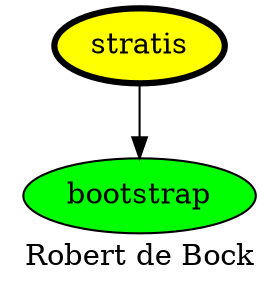 digraph PhiloDilemma {
  label = "Robert de Bock" ;
  overlap=false
  {
    bootstrap [fillcolor=green style=filled]
    stratis [fillcolor=yellow style=filled penwidth=3]
  }
  stratis -> bootstrap
}
